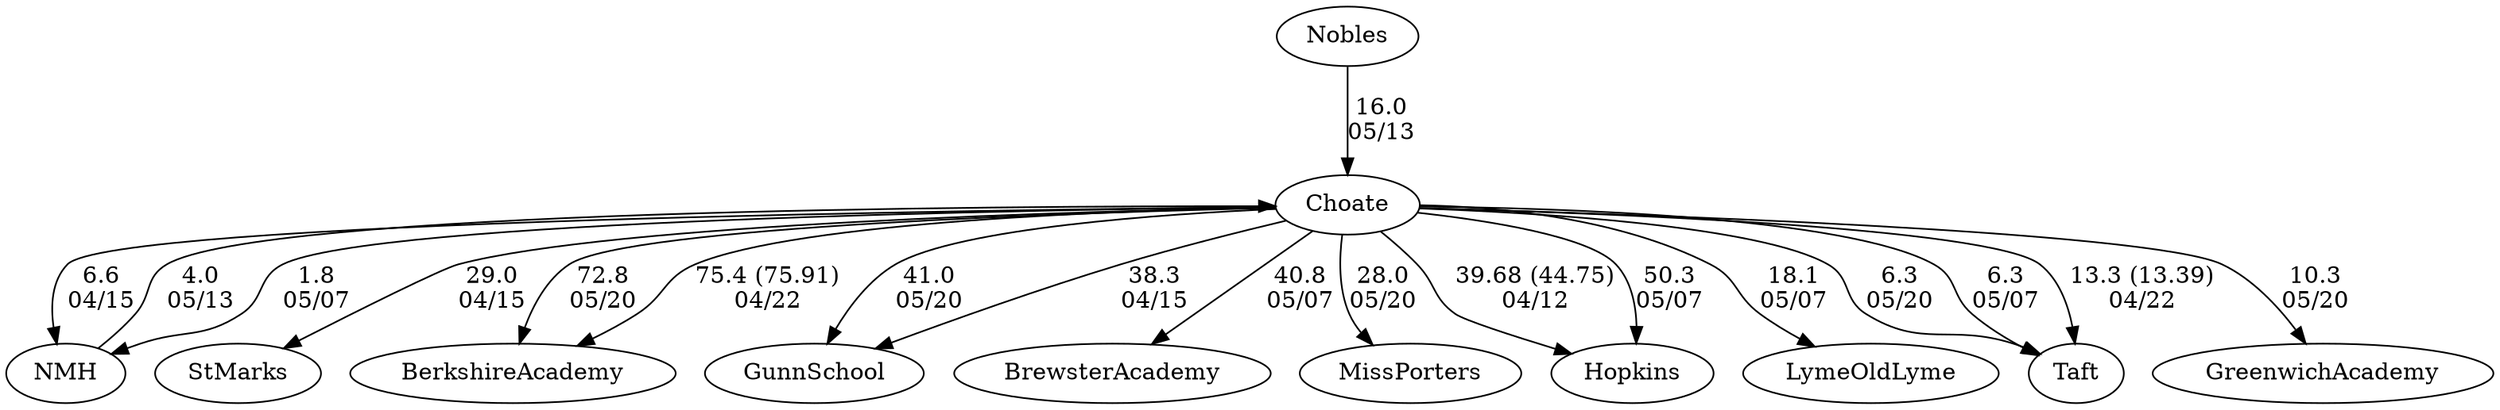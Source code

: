 digraph girls2foursChoate {StMarks [URL="girls2foursChoateStMarks.html"];BerkshireAcademy [URL="girls2foursChoateBerkshireAcademy.html"];GunnSchool [URL="girls2foursChoateGunnSchool.html"];Nobles [URL="girls2foursChoateNobles.html"];BrewsterAcademy [URL="girls2foursChoateBrewsterAcademy.html"];MissPorters [URL="girls2foursChoateMissPorters.html"];Hopkins [URL="girls2foursChoateHopkins.html"];NMH [URL="girls2foursChoateNMH.html"];LymeOldLyme [URL="girls2foursChoateLymeOldLyme.html"];Taft [URL="girls2foursChoateTaft.html"];Choate [URL="girls2foursChoateChoate.html"];GreenwichAcademy [URL="girls2foursChoateGreenwichAcademy.html"];Choate -> Taft[label="6.3
05/20", weight="94", tooltip="NEIRA Boys & Girls Fours,Frederick Gunn vs. Greenwich Academy, Choate, Miss Porter's, Taft, Berkshire			
Distance: 1500m Conditions: Floating start. Light, consistent crosswind in the first half, giving way to calm water in the second half. Comments: Order of events: G6, G4, B2, B3, G3, G5, B4, G2, B1, G1
None", URL="http://www.row2k.com/results/resultspage.cfm?UID=3C5AF72F03F8A5713EA3E1083EBCB57B&cat=5", random="random"]; 
Choate -> GreenwichAcademy[label="10.3
05/20", weight="90", tooltip="NEIRA Boys & Girls Fours,Frederick Gunn vs. Greenwich Academy, Choate, Miss Porter's, Taft, Berkshire			
Distance: 1500m Conditions: Floating start. Light, consistent crosswind in the first half, giving way to calm water in the second half. Comments: Order of events: G6, G4, B2, B3, G3, G5, B4, G2, B1, G1
None", URL="http://www.row2k.com/results/resultspage.cfm?UID=3C5AF72F03F8A5713EA3E1083EBCB57B&cat=5", random="random"]; 
Choate -> MissPorters[label="28.0
05/20", weight="72", tooltip="NEIRA Boys & Girls Fours,Frederick Gunn vs. Greenwich Academy, Choate, Miss Porter's, Taft, Berkshire			
Distance: 1500m Conditions: Floating start. Light, consistent crosswind in the first half, giving way to calm water in the second half. Comments: Order of events: G6, G4, B2, B3, G3, G5, B4, G2, B1, G1
None", URL="http://www.row2k.com/results/resultspage.cfm?UID=3C5AF72F03F8A5713EA3E1083EBCB57B&cat=5", random="random"]; 
Choate -> GunnSchool[label="41.0
05/20", weight="59", tooltip="NEIRA Boys & Girls Fours,Frederick Gunn vs. Greenwich Academy, Choate, Miss Porter's, Taft, Berkshire			
Distance: 1500m Conditions: Floating start. Light, consistent crosswind in the first half, giving way to calm water in the second half. Comments: Order of events: G6, G4, B2, B3, G3, G5, B4, G2, B1, G1
None", URL="http://www.row2k.com/results/resultspage.cfm?UID=3C5AF72F03F8A5713EA3E1083EBCB57B&cat=5", random="random"]; 
Choate -> BerkshireAcademy[label="72.8
05/20", weight="28", tooltip="NEIRA Boys & Girls Fours,Frederick Gunn vs. Greenwich Academy, Choate, Miss Porter's, Taft, Berkshire			
Distance: 1500m Conditions: Floating start. Light, consistent crosswind in the first half, giving way to calm water in the second half. Comments: Order of events: G6, G4, B2, B3, G3, G5, B4, G2, B1, G1
None", URL="http://www.row2k.com/results/resultspage.cfm?UID=3C5AF72F03F8A5713EA3E1083EBCB57B&cat=5", random="random"]; 
Choate -> Hopkins[label="39.68 (44.75)
04/12", weight="61", tooltip="NEIRA Boys & Girls Fours,Choate vs. Hopkins			
Distance: 1330m Conditions: Gusty headwind. Water remained relatively calm, but strong bursts of wind caused boats to struggle with blade control at times leading to several crabs across most races. Comments: B1 race resulted in a dead tie. We could not resolve the result even with video. Again, most races affected by strong gusts of wind.
None", URL="http://www.row2k.com/results/resultspage.cfm?UID=97CDDFE6B0BF0E6715FCA59070425D31&cat=5", random="random"]; 
Choate -> NMH[label="1.8
05/07", weight="99", tooltip="Founder's Day			
NEIRA Boys and Girls Fours Conditions: It was a beautiful day for racing on Lake Waramaug. A light breeze prevailed for the majority of the day with a moderately strong headwind for the final 750m at the end of the morning heats. The temperature was 68 to 73 degrees. Many thanks to all the participating teams and their coaches.", URL="https://www.row2k.com/results/resultspage.cfm?UID=09AFDE4AA96F97D9C1939E6DDCBC4CCF", random="random"]; 
Choate -> Taft[label="6.3
05/07", weight="94", tooltip="Founder's Day			
NEIRA Boys and Girls Fours Conditions: It was a beautiful day for racing on Lake Waramaug. A light breeze prevailed for the majority of the day with a moderately strong headwind for the final 750m at the end of the morning heats. The temperature was 68 to 73 degrees. Many thanks to all the participating teams and their coaches.", URL="https://www.row2k.com/results/resultspage.cfm?UID=09AFDE4AA96F97D9C1939E6DDCBC4CCF", random="random"]; 
Choate -> LymeOldLyme[label="18.1
05/07", weight="82", tooltip="Founder's Day			
NEIRA Boys and Girls Fours Conditions: It was a beautiful day for racing on Lake Waramaug. A light breeze prevailed for the majority of the day with a moderately strong headwind for the final 750m at the end of the morning heats. The temperature was 68 to 73 degrees. Many thanks to all the participating teams and their coaches.", URL="https://www.row2k.com/results/resultspage.cfm?UID=09AFDE4AA96F97D9C1939E6DDCBC4CCF", random="random"]; 
Choate -> BrewsterAcademy[label="40.8
05/07", weight="60", tooltip="Founder's Day			
NEIRA Boys and Girls Fours Conditions: It was a beautiful day for racing on Lake Waramaug. A light breeze prevailed for the majority of the day with a moderately strong headwind for the final 750m at the end of the morning heats. The temperature was 68 to 73 degrees. Many thanks to all the participating teams and their coaches.", URL="https://www.row2k.com/results/resultspage.cfm?UID=09AFDE4AA96F97D9C1939E6DDCBC4CCF", random="random"]; 
Choate -> Hopkins[label="50.3
05/07", weight="50", tooltip="Founder's Day			
NEIRA Boys and Girls Fours Conditions: It was a beautiful day for racing on Lake Waramaug. A light breeze prevailed for the majority of the day with a moderately strong headwind for the final 750m at the end of the morning heats. The temperature was 68 to 73 degrees. Many thanks to all the participating teams and their coaches.", URL="https://www.row2k.com/results/resultspage.cfm?UID=09AFDE4AA96F97D9C1939E6DDCBC4CCF", random="random"]; 
Choate -> NMH[label="6.6
04/15", weight="94", tooltip="NEIRA Boys & Girls Fours,Worcester vs. Choate, St. Mark's, Northfield Mount Hermon, Bancroft			
Distance: Worcester Academy Conditions: Sunny with minimal wind and no chop. Comments: Referee: Paul Carabillo
A special thanks to Paul, all of the coaches, and the parents who made our opening foray into the Spring '23 season a memorable and enjoyable competition.
None", URL="http://www.row2k.com/results/resultspage.cfm?UID=EACEE7F329205F77F3F7014E85F30C2B&cat=5", random="random"]; 
Choate -> StMarks[label="29.0
04/15", weight="71", tooltip="NEIRA Boys & Girls Fours,Worcester vs. Choate, St. Mark's, Northfield Mount Hermon, Bancroft			
Distance: Worcester Academy Conditions: Sunny with minimal wind and no chop. Comments: Referee: Paul Carabillo
A special thanks to Paul, all of the coaches, and the parents who made our opening foray into the Spring '23 season a memorable and enjoyable competition.
None", URL="http://www.row2k.com/results/resultspage.cfm?UID=EACEE7F329205F77F3F7014E85F30C2B&cat=5", random="random"]; 
Choate -> GunnSchool[label="38.3
04/15", weight="62", tooltip="NEIRA Boys & Girls Fours,Worcester vs. Choate, St. Mark's, Northfield Mount Hermon, Bancroft			
Distance: Worcester Academy Conditions: Sunny with minimal wind and no chop. Comments: Referee: Paul Carabillo
A special thanks to Paul, all of the coaches, and the parents who made our opening foray into the Spring '23 season a memorable and enjoyable competition.
None", URL="http://www.row2k.com/results/resultspage.cfm?UID=EACEE7F329205F77F3F7014E85F30C2B&cat=5", random="random"]; 
Nobles -> Choate[label="16.0
05/13", weight="84", tooltip="NEIRA Boys & Girls Fours,Northfield Mount Hermon vs Nobles and Choate			
Distance: 1400 m (upriver) Conditions: light current, moderate headwind that lessened for the later races Comments: Race order: B4/G4/B3/G3/B2/G2/B1/G1/B5/G5/G8s/G6/B8s;
Notes: the third and fourth boat races had stronger headwinds and were disrupted by jet ski wakes; later races had lighter winds and fewer wakes so times should not be compared between races.
Girls 8s: 1. Choate 7/8 6:46 2. Nobles 8/9 7:36 
Boys 8s: 1. Nobles 6/7 5:20.6 2. Nobles 8/9 5:46.6
None", URL="http://www.row2k.com/results/resultspage.cfm?UID=652B3C9AB2BB58F02195E68AE982DAB6&cat=5", random="random"]; 
NMH -> Choate[label="4.0
05/13", weight="96", tooltip="NEIRA Boys & Girls Fours,Northfield Mount Hermon vs Nobles and Choate			
Distance: 1400 m (upriver) Conditions: light current, moderate headwind that lessened for the later races Comments: Race order: B4/G4/B3/G3/B2/G2/B1/G1/B5/G5/G8s/G6/B8s;
Notes: the third and fourth boat races had stronger headwinds and were disrupted by jet ski wakes; later races had lighter winds and fewer wakes so times should not be compared between races.
Girls 8s: 1. Choate 7/8 6:46 2. Nobles 8/9 7:36 
Boys 8s: 1. Nobles 6/7 5:20.6 2. Nobles 8/9 5:46.6
None", URL="http://www.row2k.com/results/resultspage.cfm?UID=652B3C9AB2BB58F02195E68AE982DAB6&cat=5", random="random"]; 
Choate -> Taft[label="13.3 (13.39)
04/22", weight="87", tooltip="NEIRA Boys & Girls Fours,Berkshire v. Taft & Choate			
Distance: 1490 M Conditions: Overcast, mid-50s. Variable, gusty wind; crosswind to quartering tail, 10-12 mph; mostly affecting latter half of the course. Comments: Great to have all three programs racing together again for the first time since 2019. Thanks to Choate and Taft for traveling and handling facilities issues.
None", URL="http://www.row2k.com/results/resultspage.cfm?UID=419D79B320ADFC7347A405B1AF3C51F0&cat=5", random="random"]; 
Choate -> BerkshireAcademy[label="75.4 (75.91)
04/22", weight="25", tooltip="NEIRA Boys & Girls Fours,Berkshire v. Taft & Choate			
Distance: 1490 M Conditions: Overcast, mid-50s. Variable, gusty wind; crosswind to quartering tail, 10-12 mph; mostly affecting latter half of the course. Comments: Great to have all three programs racing together again for the first time since 2019. Thanks to Choate and Taft for traveling and handling facilities issues.
None", URL="http://www.row2k.com/results/resultspage.cfm?UID=419D79B320ADFC7347A405B1AF3C51F0&cat=5", random="random"]}